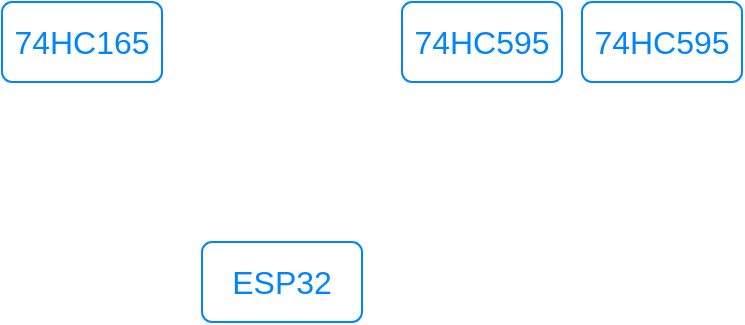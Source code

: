 <mxfile version="14.7.0" type="github"><diagram id="zTwXe0z-2RT6x28ldyTp" name="第 1 页"><mxGraphModel dx="2062" dy="1123" grid="1" gridSize="10" guides="1" tooltips="1" connect="1" arrows="1" fold="1" page="1" pageScale="1" pageWidth="827" pageHeight="1169" math="0" shadow="0"><root><mxCell id="0"/><mxCell id="1" parent="0"/><mxCell id="LDFNmja7-gXouTACocFw-1" value="&lt;div&gt;ESP32&lt;/div&gt;" style="html=1;shadow=0;dashed=0;shape=mxgraph.bootstrap.rrect;rSize=5;strokeColor=#0085FC;strokeWidth=1;fillColor=none;fontColor=#0085FC;whiteSpace=wrap;align=center;verticalAlign=middle;spacingLeft=0;fontStyle=0;fontSize=16;spacing=5;" vertex="1" parent="1"><mxGeometry x="380" y="280" width="80" height="40" as="geometry"/></mxCell><mxCell id="LDFNmja7-gXouTACocFw-2" value="74HC595" style="html=1;shadow=0;dashed=0;shape=mxgraph.bootstrap.rrect;rSize=5;strokeColor=#0085FC;strokeWidth=1;fillColor=none;fontColor=#0085FC;whiteSpace=wrap;align=center;verticalAlign=middle;spacingLeft=0;fontStyle=0;fontSize=16;spacing=5;" vertex="1" parent="1"><mxGeometry x="480" y="160" width="80" height="40" as="geometry"/></mxCell><mxCell id="LDFNmja7-gXouTACocFw-3" value="74HC595" style="html=1;shadow=0;dashed=0;shape=mxgraph.bootstrap.rrect;rSize=5;strokeColor=#0085FC;strokeWidth=1;fillColor=none;fontColor=#0085FC;whiteSpace=wrap;align=center;verticalAlign=middle;spacingLeft=0;fontStyle=0;fontSize=16;spacing=5;" vertex="1" parent="1"><mxGeometry x="570" y="160" width="80" height="40" as="geometry"/></mxCell><mxCell id="LDFNmja7-gXouTACocFw-4" value="74HC165" style="html=1;shadow=0;dashed=0;shape=mxgraph.bootstrap.rrect;rSize=5;strokeColor=#0085FC;strokeWidth=1;fillColor=none;fontColor=#0085FC;whiteSpace=wrap;align=center;verticalAlign=middle;spacingLeft=0;fontStyle=0;fontSize=16;spacing=5;" vertex="1" parent="1"><mxGeometry x="280" y="160" width="80" height="40" as="geometry"/></mxCell></root></mxGraphModel></diagram></mxfile>